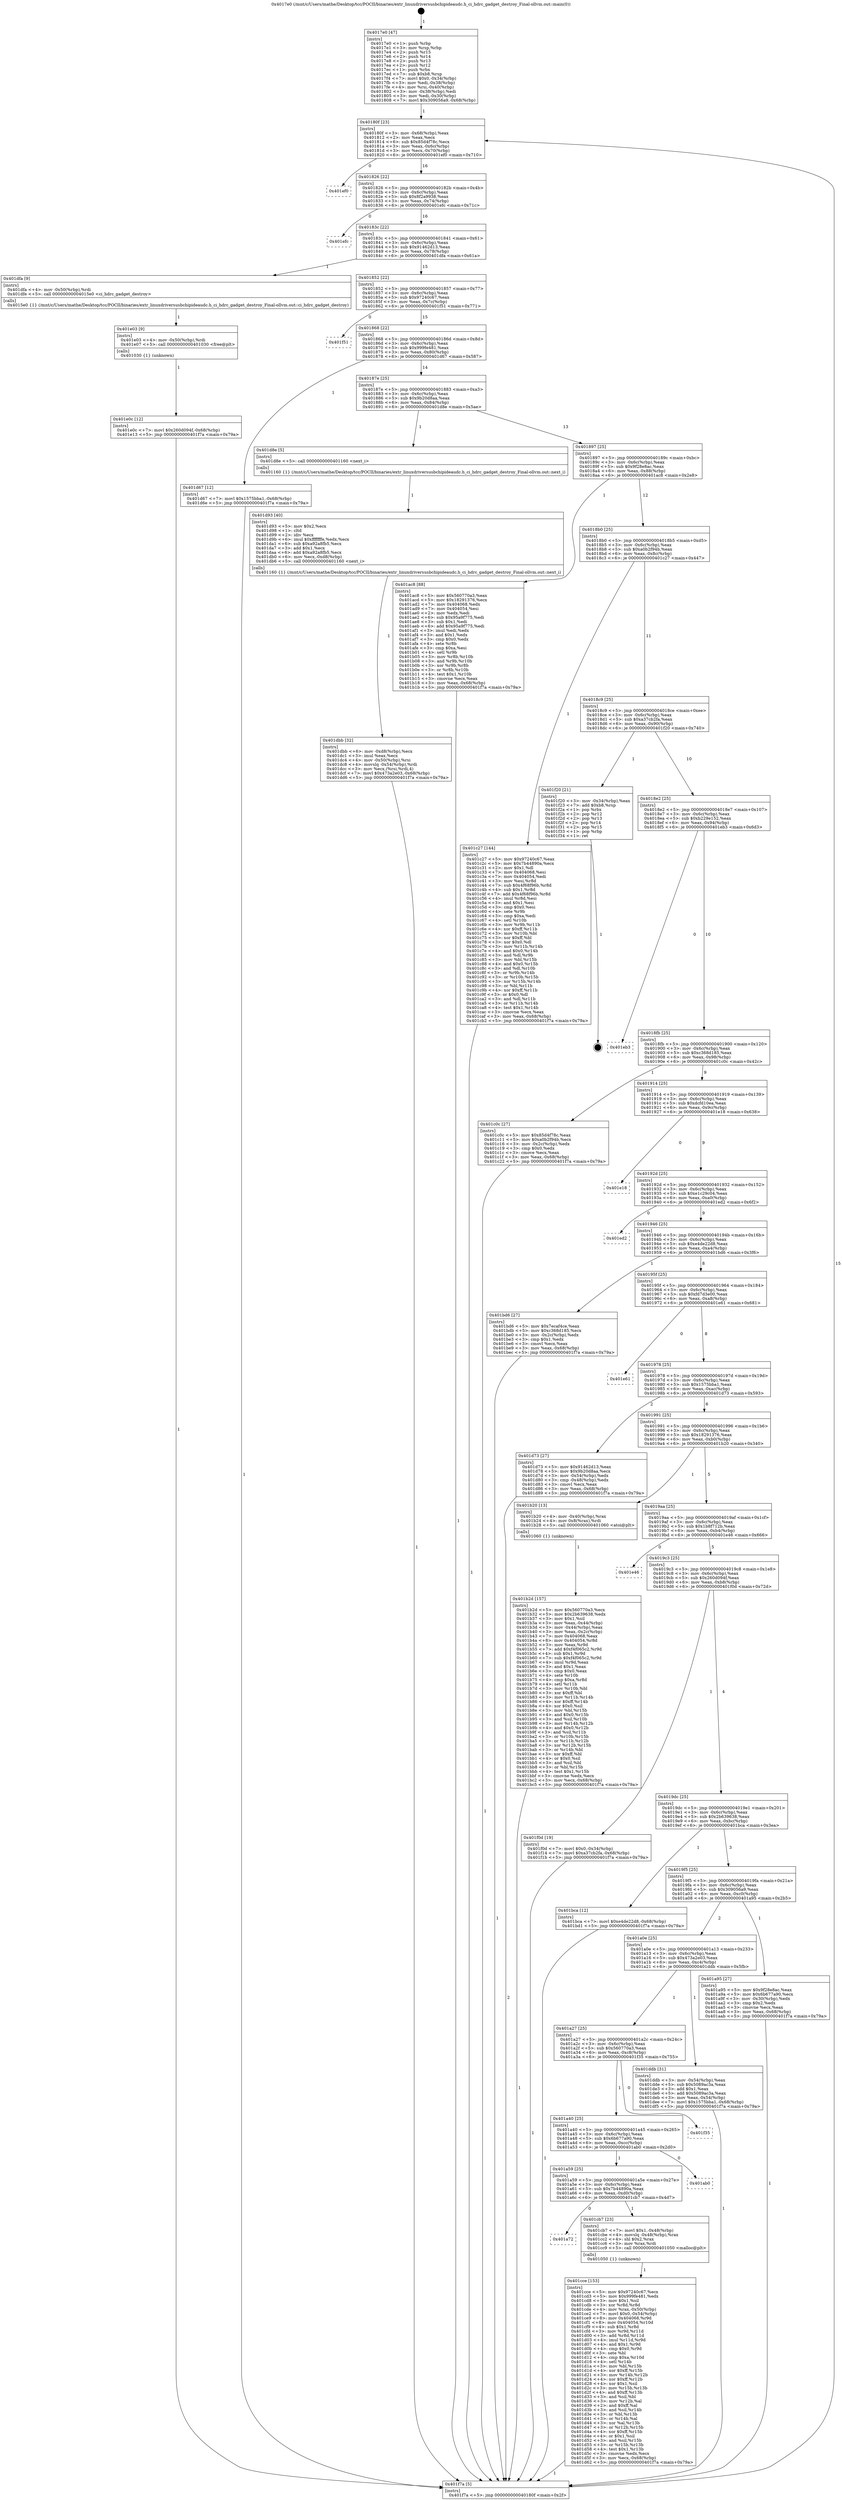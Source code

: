 digraph "0x4017e0" {
  label = "0x4017e0 (/mnt/c/Users/mathe/Desktop/tcc/POCII/binaries/extr_linuxdriversusbchipideaudc.h_ci_hdrc_gadget_destroy_Final-ollvm.out::main(0))"
  labelloc = "t"
  node[shape=record]

  Entry [label="",width=0.3,height=0.3,shape=circle,fillcolor=black,style=filled]
  "0x40180f" [label="{
     0x40180f [23]\l
     | [instrs]\l
     &nbsp;&nbsp;0x40180f \<+3\>: mov -0x68(%rbp),%eax\l
     &nbsp;&nbsp;0x401812 \<+2\>: mov %eax,%ecx\l
     &nbsp;&nbsp;0x401814 \<+6\>: sub $0x85d4f78c,%ecx\l
     &nbsp;&nbsp;0x40181a \<+3\>: mov %eax,-0x6c(%rbp)\l
     &nbsp;&nbsp;0x40181d \<+3\>: mov %ecx,-0x70(%rbp)\l
     &nbsp;&nbsp;0x401820 \<+6\>: je 0000000000401ef0 \<main+0x710\>\l
  }"]
  "0x401ef0" [label="{
     0x401ef0\l
  }", style=dashed]
  "0x401826" [label="{
     0x401826 [22]\l
     | [instrs]\l
     &nbsp;&nbsp;0x401826 \<+5\>: jmp 000000000040182b \<main+0x4b\>\l
     &nbsp;&nbsp;0x40182b \<+3\>: mov -0x6c(%rbp),%eax\l
     &nbsp;&nbsp;0x40182e \<+5\>: sub $0x8f2a9938,%eax\l
     &nbsp;&nbsp;0x401833 \<+3\>: mov %eax,-0x74(%rbp)\l
     &nbsp;&nbsp;0x401836 \<+6\>: je 0000000000401efc \<main+0x71c\>\l
  }"]
  Exit [label="",width=0.3,height=0.3,shape=circle,fillcolor=black,style=filled,peripheries=2]
  "0x401efc" [label="{
     0x401efc\l
  }", style=dashed]
  "0x40183c" [label="{
     0x40183c [22]\l
     | [instrs]\l
     &nbsp;&nbsp;0x40183c \<+5\>: jmp 0000000000401841 \<main+0x61\>\l
     &nbsp;&nbsp;0x401841 \<+3\>: mov -0x6c(%rbp),%eax\l
     &nbsp;&nbsp;0x401844 \<+5\>: sub $0x91462d13,%eax\l
     &nbsp;&nbsp;0x401849 \<+3\>: mov %eax,-0x78(%rbp)\l
     &nbsp;&nbsp;0x40184c \<+6\>: je 0000000000401dfa \<main+0x61a\>\l
  }"]
  "0x401e0c" [label="{
     0x401e0c [12]\l
     | [instrs]\l
     &nbsp;&nbsp;0x401e0c \<+7\>: movl $0x260d094f,-0x68(%rbp)\l
     &nbsp;&nbsp;0x401e13 \<+5\>: jmp 0000000000401f7a \<main+0x79a\>\l
  }"]
  "0x401dfa" [label="{
     0x401dfa [9]\l
     | [instrs]\l
     &nbsp;&nbsp;0x401dfa \<+4\>: mov -0x50(%rbp),%rdi\l
     &nbsp;&nbsp;0x401dfe \<+5\>: call 00000000004015e0 \<ci_hdrc_gadget_destroy\>\l
     | [calls]\l
     &nbsp;&nbsp;0x4015e0 \{1\} (/mnt/c/Users/mathe/Desktop/tcc/POCII/binaries/extr_linuxdriversusbchipideaudc.h_ci_hdrc_gadget_destroy_Final-ollvm.out::ci_hdrc_gadget_destroy)\l
  }"]
  "0x401852" [label="{
     0x401852 [22]\l
     | [instrs]\l
     &nbsp;&nbsp;0x401852 \<+5\>: jmp 0000000000401857 \<main+0x77\>\l
     &nbsp;&nbsp;0x401857 \<+3\>: mov -0x6c(%rbp),%eax\l
     &nbsp;&nbsp;0x40185a \<+5\>: sub $0x97240c67,%eax\l
     &nbsp;&nbsp;0x40185f \<+3\>: mov %eax,-0x7c(%rbp)\l
     &nbsp;&nbsp;0x401862 \<+6\>: je 0000000000401f51 \<main+0x771\>\l
  }"]
  "0x401e03" [label="{
     0x401e03 [9]\l
     | [instrs]\l
     &nbsp;&nbsp;0x401e03 \<+4\>: mov -0x50(%rbp),%rdi\l
     &nbsp;&nbsp;0x401e07 \<+5\>: call 0000000000401030 \<free@plt\>\l
     | [calls]\l
     &nbsp;&nbsp;0x401030 \{1\} (unknown)\l
  }"]
  "0x401f51" [label="{
     0x401f51\l
  }", style=dashed]
  "0x401868" [label="{
     0x401868 [22]\l
     | [instrs]\l
     &nbsp;&nbsp;0x401868 \<+5\>: jmp 000000000040186d \<main+0x8d\>\l
     &nbsp;&nbsp;0x40186d \<+3\>: mov -0x6c(%rbp),%eax\l
     &nbsp;&nbsp;0x401870 \<+5\>: sub $0x999fe481,%eax\l
     &nbsp;&nbsp;0x401875 \<+3\>: mov %eax,-0x80(%rbp)\l
     &nbsp;&nbsp;0x401878 \<+6\>: je 0000000000401d67 \<main+0x587\>\l
  }"]
  "0x401dbb" [label="{
     0x401dbb [32]\l
     | [instrs]\l
     &nbsp;&nbsp;0x401dbb \<+6\>: mov -0xd8(%rbp),%ecx\l
     &nbsp;&nbsp;0x401dc1 \<+3\>: imul %eax,%ecx\l
     &nbsp;&nbsp;0x401dc4 \<+4\>: mov -0x50(%rbp),%rsi\l
     &nbsp;&nbsp;0x401dc8 \<+4\>: movslq -0x54(%rbp),%rdi\l
     &nbsp;&nbsp;0x401dcc \<+3\>: mov %ecx,(%rsi,%rdi,4)\l
     &nbsp;&nbsp;0x401dcf \<+7\>: movl $0x473a2e03,-0x68(%rbp)\l
     &nbsp;&nbsp;0x401dd6 \<+5\>: jmp 0000000000401f7a \<main+0x79a\>\l
  }"]
  "0x401d67" [label="{
     0x401d67 [12]\l
     | [instrs]\l
     &nbsp;&nbsp;0x401d67 \<+7\>: movl $0x1575bba1,-0x68(%rbp)\l
     &nbsp;&nbsp;0x401d6e \<+5\>: jmp 0000000000401f7a \<main+0x79a\>\l
  }"]
  "0x40187e" [label="{
     0x40187e [25]\l
     | [instrs]\l
     &nbsp;&nbsp;0x40187e \<+5\>: jmp 0000000000401883 \<main+0xa3\>\l
     &nbsp;&nbsp;0x401883 \<+3\>: mov -0x6c(%rbp),%eax\l
     &nbsp;&nbsp;0x401886 \<+5\>: sub $0x9b20d8aa,%eax\l
     &nbsp;&nbsp;0x40188b \<+6\>: mov %eax,-0x84(%rbp)\l
     &nbsp;&nbsp;0x401891 \<+6\>: je 0000000000401d8e \<main+0x5ae\>\l
  }"]
  "0x401d93" [label="{
     0x401d93 [40]\l
     | [instrs]\l
     &nbsp;&nbsp;0x401d93 \<+5\>: mov $0x2,%ecx\l
     &nbsp;&nbsp;0x401d98 \<+1\>: cltd\l
     &nbsp;&nbsp;0x401d99 \<+2\>: idiv %ecx\l
     &nbsp;&nbsp;0x401d9b \<+6\>: imul $0xfffffffe,%edx,%ecx\l
     &nbsp;&nbsp;0x401da1 \<+6\>: sub $0xa92a8fb5,%ecx\l
     &nbsp;&nbsp;0x401da7 \<+3\>: add $0x1,%ecx\l
     &nbsp;&nbsp;0x401daa \<+6\>: add $0xa92a8fb5,%ecx\l
     &nbsp;&nbsp;0x401db0 \<+6\>: mov %ecx,-0xd8(%rbp)\l
     &nbsp;&nbsp;0x401db6 \<+5\>: call 0000000000401160 \<next_i\>\l
     | [calls]\l
     &nbsp;&nbsp;0x401160 \{1\} (/mnt/c/Users/mathe/Desktop/tcc/POCII/binaries/extr_linuxdriversusbchipideaudc.h_ci_hdrc_gadget_destroy_Final-ollvm.out::next_i)\l
  }"]
  "0x401d8e" [label="{
     0x401d8e [5]\l
     | [instrs]\l
     &nbsp;&nbsp;0x401d8e \<+5\>: call 0000000000401160 \<next_i\>\l
     | [calls]\l
     &nbsp;&nbsp;0x401160 \{1\} (/mnt/c/Users/mathe/Desktop/tcc/POCII/binaries/extr_linuxdriversusbchipideaudc.h_ci_hdrc_gadget_destroy_Final-ollvm.out::next_i)\l
  }"]
  "0x401897" [label="{
     0x401897 [25]\l
     | [instrs]\l
     &nbsp;&nbsp;0x401897 \<+5\>: jmp 000000000040189c \<main+0xbc\>\l
     &nbsp;&nbsp;0x40189c \<+3\>: mov -0x6c(%rbp),%eax\l
     &nbsp;&nbsp;0x40189f \<+5\>: sub $0x9f28e8ac,%eax\l
     &nbsp;&nbsp;0x4018a4 \<+6\>: mov %eax,-0x88(%rbp)\l
     &nbsp;&nbsp;0x4018aa \<+6\>: je 0000000000401ac8 \<main+0x2e8\>\l
  }"]
  "0x401cce" [label="{
     0x401cce [153]\l
     | [instrs]\l
     &nbsp;&nbsp;0x401cce \<+5\>: mov $0x97240c67,%ecx\l
     &nbsp;&nbsp;0x401cd3 \<+5\>: mov $0x999fe481,%edx\l
     &nbsp;&nbsp;0x401cd8 \<+3\>: mov $0x1,%sil\l
     &nbsp;&nbsp;0x401cdb \<+3\>: xor %r8d,%r8d\l
     &nbsp;&nbsp;0x401cde \<+4\>: mov %rax,-0x50(%rbp)\l
     &nbsp;&nbsp;0x401ce2 \<+7\>: movl $0x0,-0x54(%rbp)\l
     &nbsp;&nbsp;0x401ce9 \<+8\>: mov 0x404068,%r9d\l
     &nbsp;&nbsp;0x401cf1 \<+8\>: mov 0x404054,%r10d\l
     &nbsp;&nbsp;0x401cf9 \<+4\>: sub $0x1,%r8d\l
     &nbsp;&nbsp;0x401cfd \<+3\>: mov %r9d,%r11d\l
     &nbsp;&nbsp;0x401d00 \<+3\>: add %r8d,%r11d\l
     &nbsp;&nbsp;0x401d03 \<+4\>: imul %r11d,%r9d\l
     &nbsp;&nbsp;0x401d07 \<+4\>: and $0x1,%r9d\l
     &nbsp;&nbsp;0x401d0b \<+4\>: cmp $0x0,%r9d\l
     &nbsp;&nbsp;0x401d0f \<+3\>: sete %bl\l
     &nbsp;&nbsp;0x401d12 \<+4\>: cmp $0xa,%r10d\l
     &nbsp;&nbsp;0x401d16 \<+4\>: setl %r14b\l
     &nbsp;&nbsp;0x401d1a \<+3\>: mov %bl,%r15b\l
     &nbsp;&nbsp;0x401d1d \<+4\>: xor $0xff,%r15b\l
     &nbsp;&nbsp;0x401d21 \<+3\>: mov %r14b,%r12b\l
     &nbsp;&nbsp;0x401d24 \<+4\>: xor $0xff,%r12b\l
     &nbsp;&nbsp;0x401d28 \<+4\>: xor $0x1,%sil\l
     &nbsp;&nbsp;0x401d2c \<+3\>: mov %r15b,%r13b\l
     &nbsp;&nbsp;0x401d2f \<+4\>: and $0xff,%r13b\l
     &nbsp;&nbsp;0x401d33 \<+3\>: and %sil,%bl\l
     &nbsp;&nbsp;0x401d36 \<+3\>: mov %r12b,%al\l
     &nbsp;&nbsp;0x401d39 \<+2\>: and $0xff,%al\l
     &nbsp;&nbsp;0x401d3b \<+3\>: and %sil,%r14b\l
     &nbsp;&nbsp;0x401d3e \<+3\>: or %bl,%r13b\l
     &nbsp;&nbsp;0x401d41 \<+3\>: or %r14b,%al\l
     &nbsp;&nbsp;0x401d44 \<+3\>: xor %al,%r13b\l
     &nbsp;&nbsp;0x401d47 \<+3\>: or %r12b,%r15b\l
     &nbsp;&nbsp;0x401d4a \<+4\>: xor $0xff,%r15b\l
     &nbsp;&nbsp;0x401d4e \<+4\>: or $0x1,%sil\l
     &nbsp;&nbsp;0x401d52 \<+3\>: and %sil,%r15b\l
     &nbsp;&nbsp;0x401d55 \<+3\>: or %r15b,%r13b\l
     &nbsp;&nbsp;0x401d58 \<+4\>: test $0x1,%r13b\l
     &nbsp;&nbsp;0x401d5c \<+3\>: cmovne %edx,%ecx\l
     &nbsp;&nbsp;0x401d5f \<+3\>: mov %ecx,-0x68(%rbp)\l
     &nbsp;&nbsp;0x401d62 \<+5\>: jmp 0000000000401f7a \<main+0x79a\>\l
  }"]
  "0x401ac8" [label="{
     0x401ac8 [88]\l
     | [instrs]\l
     &nbsp;&nbsp;0x401ac8 \<+5\>: mov $0x560770a3,%eax\l
     &nbsp;&nbsp;0x401acd \<+5\>: mov $0x18291376,%ecx\l
     &nbsp;&nbsp;0x401ad2 \<+7\>: mov 0x404068,%edx\l
     &nbsp;&nbsp;0x401ad9 \<+7\>: mov 0x404054,%esi\l
     &nbsp;&nbsp;0x401ae0 \<+2\>: mov %edx,%edi\l
     &nbsp;&nbsp;0x401ae2 \<+6\>: sub $0x95a9f775,%edi\l
     &nbsp;&nbsp;0x401ae8 \<+3\>: sub $0x1,%edi\l
     &nbsp;&nbsp;0x401aeb \<+6\>: add $0x95a9f775,%edi\l
     &nbsp;&nbsp;0x401af1 \<+3\>: imul %edi,%edx\l
     &nbsp;&nbsp;0x401af4 \<+3\>: and $0x1,%edx\l
     &nbsp;&nbsp;0x401af7 \<+3\>: cmp $0x0,%edx\l
     &nbsp;&nbsp;0x401afa \<+4\>: sete %r8b\l
     &nbsp;&nbsp;0x401afe \<+3\>: cmp $0xa,%esi\l
     &nbsp;&nbsp;0x401b01 \<+4\>: setl %r9b\l
     &nbsp;&nbsp;0x401b05 \<+3\>: mov %r8b,%r10b\l
     &nbsp;&nbsp;0x401b08 \<+3\>: and %r9b,%r10b\l
     &nbsp;&nbsp;0x401b0b \<+3\>: xor %r9b,%r8b\l
     &nbsp;&nbsp;0x401b0e \<+3\>: or %r8b,%r10b\l
     &nbsp;&nbsp;0x401b11 \<+4\>: test $0x1,%r10b\l
     &nbsp;&nbsp;0x401b15 \<+3\>: cmovne %ecx,%eax\l
     &nbsp;&nbsp;0x401b18 \<+3\>: mov %eax,-0x68(%rbp)\l
     &nbsp;&nbsp;0x401b1b \<+5\>: jmp 0000000000401f7a \<main+0x79a\>\l
  }"]
  "0x4018b0" [label="{
     0x4018b0 [25]\l
     | [instrs]\l
     &nbsp;&nbsp;0x4018b0 \<+5\>: jmp 00000000004018b5 \<main+0xd5\>\l
     &nbsp;&nbsp;0x4018b5 \<+3\>: mov -0x6c(%rbp),%eax\l
     &nbsp;&nbsp;0x4018b8 \<+5\>: sub $0xa0b2f94b,%eax\l
     &nbsp;&nbsp;0x4018bd \<+6\>: mov %eax,-0x8c(%rbp)\l
     &nbsp;&nbsp;0x4018c3 \<+6\>: je 0000000000401c27 \<main+0x447\>\l
  }"]
  "0x401a72" [label="{
     0x401a72\l
  }", style=dashed]
  "0x401c27" [label="{
     0x401c27 [144]\l
     | [instrs]\l
     &nbsp;&nbsp;0x401c27 \<+5\>: mov $0x97240c67,%eax\l
     &nbsp;&nbsp;0x401c2c \<+5\>: mov $0x7b44890a,%ecx\l
     &nbsp;&nbsp;0x401c31 \<+2\>: mov $0x1,%dl\l
     &nbsp;&nbsp;0x401c33 \<+7\>: mov 0x404068,%esi\l
     &nbsp;&nbsp;0x401c3a \<+7\>: mov 0x404054,%edi\l
     &nbsp;&nbsp;0x401c41 \<+3\>: mov %esi,%r8d\l
     &nbsp;&nbsp;0x401c44 \<+7\>: sub $0x4f68f96b,%r8d\l
     &nbsp;&nbsp;0x401c4b \<+4\>: sub $0x1,%r8d\l
     &nbsp;&nbsp;0x401c4f \<+7\>: add $0x4f68f96b,%r8d\l
     &nbsp;&nbsp;0x401c56 \<+4\>: imul %r8d,%esi\l
     &nbsp;&nbsp;0x401c5a \<+3\>: and $0x1,%esi\l
     &nbsp;&nbsp;0x401c5d \<+3\>: cmp $0x0,%esi\l
     &nbsp;&nbsp;0x401c60 \<+4\>: sete %r9b\l
     &nbsp;&nbsp;0x401c64 \<+3\>: cmp $0xa,%edi\l
     &nbsp;&nbsp;0x401c67 \<+4\>: setl %r10b\l
     &nbsp;&nbsp;0x401c6b \<+3\>: mov %r9b,%r11b\l
     &nbsp;&nbsp;0x401c6e \<+4\>: xor $0xff,%r11b\l
     &nbsp;&nbsp;0x401c72 \<+3\>: mov %r10b,%bl\l
     &nbsp;&nbsp;0x401c75 \<+3\>: xor $0xff,%bl\l
     &nbsp;&nbsp;0x401c78 \<+3\>: xor $0x0,%dl\l
     &nbsp;&nbsp;0x401c7b \<+3\>: mov %r11b,%r14b\l
     &nbsp;&nbsp;0x401c7e \<+4\>: and $0x0,%r14b\l
     &nbsp;&nbsp;0x401c82 \<+3\>: and %dl,%r9b\l
     &nbsp;&nbsp;0x401c85 \<+3\>: mov %bl,%r15b\l
     &nbsp;&nbsp;0x401c88 \<+4\>: and $0x0,%r15b\l
     &nbsp;&nbsp;0x401c8c \<+3\>: and %dl,%r10b\l
     &nbsp;&nbsp;0x401c8f \<+3\>: or %r9b,%r14b\l
     &nbsp;&nbsp;0x401c92 \<+3\>: or %r10b,%r15b\l
     &nbsp;&nbsp;0x401c95 \<+3\>: xor %r15b,%r14b\l
     &nbsp;&nbsp;0x401c98 \<+3\>: or %bl,%r11b\l
     &nbsp;&nbsp;0x401c9b \<+4\>: xor $0xff,%r11b\l
     &nbsp;&nbsp;0x401c9f \<+3\>: or $0x0,%dl\l
     &nbsp;&nbsp;0x401ca2 \<+3\>: and %dl,%r11b\l
     &nbsp;&nbsp;0x401ca5 \<+3\>: or %r11b,%r14b\l
     &nbsp;&nbsp;0x401ca8 \<+4\>: test $0x1,%r14b\l
     &nbsp;&nbsp;0x401cac \<+3\>: cmovne %ecx,%eax\l
     &nbsp;&nbsp;0x401caf \<+3\>: mov %eax,-0x68(%rbp)\l
     &nbsp;&nbsp;0x401cb2 \<+5\>: jmp 0000000000401f7a \<main+0x79a\>\l
  }"]
  "0x4018c9" [label="{
     0x4018c9 [25]\l
     | [instrs]\l
     &nbsp;&nbsp;0x4018c9 \<+5\>: jmp 00000000004018ce \<main+0xee\>\l
     &nbsp;&nbsp;0x4018ce \<+3\>: mov -0x6c(%rbp),%eax\l
     &nbsp;&nbsp;0x4018d1 \<+5\>: sub $0xa37cb2fa,%eax\l
     &nbsp;&nbsp;0x4018d6 \<+6\>: mov %eax,-0x90(%rbp)\l
     &nbsp;&nbsp;0x4018dc \<+6\>: je 0000000000401f20 \<main+0x740\>\l
  }"]
  "0x401cb7" [label="{
     0x401cb7 [23]\l
     | [instrs]\l
     &nbsp;&nbsp;0x401cb7 \<+7\>: movl $0x1,-0x48(%rbp)\l
     &nbsp;&nbsp;0x401cbe \<+4\>: movslq -0x48(%rbp),%rax\l
     &nbsp;&nbsp;0x401cc2 \<+4\>: shl $0x2,%rax\l
     &nbsp;&nbsp;0x401cc6 \<+3\>: mov %rax,%rdi\l
     &nbsp;&nbsp;0x401cc9 \<+5\>: call 0000000000401050 \<malloc@plt\>\l
     | [calls]\l
     &nbsp;&nbsp;0x401050 \{1\} (unknown)\l
  }"]
  "0x401f20" [label="{
     0x401f20 [21]\l
     | [instrs]\l
     &nbsp;&nbsp;0x401f20 \<+3\>: mov -0x34(%rbp),%eax\l
     &nbsp;&nbsp;0x401f23 \<+7\>: add $0xb8,%rsp\l
     &nbsp;&nbsp;0x401f2a \<+1\>: pop %rbx\l
     &nbsp;&nbsp;0x401f2b \<+2\>: pop %r12\l
     &nbsp;&nbsp;0x401f2d \<+2\>: pop %r13\l
     &nbsp;&nbsp;0x401f2f \<+2\>: pop %r14\l
     &nbsp;&nbsp;0x401f31 \<+2\>: pop %r15\l
     &nbsp;&nbsp;0x401f33 \<+1\>: pop %rbp\l
     &nbsp;&nbsp;0x401f34 \<+1\>: ret\l
  }"]
  "0x4018e2" [label="{
     0x4018e2 [25]\l
     | [instrs]\l
     &nbsp;&nbsp;0x4018e2 \<+5\>: jmp 00000000004018e7 \<main+0x107\>\l
     &nbsp;&nbsp;0x4018e7 \<+3\>: mov -0x6c(%rbp),%eax\l
     &nbsp;&nbsp;0x4018ea \<+5\>: sub $0xb229e152,%eax\l
     &nbsp;&nbsp;0x4018ef \<+6\>: mov %eax,-0x94(%rbp)\l
     &nbsp;&nbsp;0x4018f5 \<+6\>: je 0000000000401eb3 \<main+0x6d3\>\l
  }"]
  "0x401a59" [label="{
     0x401a59 [25]\l
     | [instrs]\l
     &nbsp;&nbsp;0x401a59 \<+5\>: jmp 0000000000401a5e \<main+0x27e\>\l
     &nbsp;&nbsp;0x401a5e \<+3\>: mov -0x6c(%rbp),%eax\l
     &nbsp;&nbsp;0x401a61 \<+5\>: sub $0x7b44890a,%eax\l
     &nbsp;&nbsp;0x401a66 \<+6\>: mov %eax,-0xd0(%rbp)\l
     &nbsp;&nbsp;0x401a6c \<+6\>: je 0000000000401cb7 \<main+0x4d7\>\l
  }"]
  "0x401eb3" [label="{
     0x401eb3\l
  }", style=dashed]
  "0x4018fb" [label="{
     0x4018fb [25]\l
     | [instrs]\l
     &nbsp;&nbsp;0x4018fb \<+5\>: jmp 0000000000401900 \<main+0x120\>\l
     &nbsp;&nbsp;0x401900 \<+3\>: mov -0x6c(%rbp),%eax\l
     &nbsp;&nbsp;0x401903 \<+5\>: sub $0xc368d185,%eax\l
     &nbsp;&nbsp;0x401908 \<+6\>: mov %eax,-0x98(%rbp)\l
     &nbsp;&nbsp;0x40190e \<+6\>: je 0000000000401c0c \<main+0x42c\>\l
  }"]
  "0x401ab0" [label="{
     0x401ab0\l
  }", style=dashed]
  "0x401c0c" [label="{
     0x401c0c [27]\l
     | [instrs]\l
     &nbsp;&nbsp;0x401c0c \<+5\>: mov $0x85d4f78c,%eax\l
     &nbsp;&nbsp;0x401c11 \<+5\>: mov $0xa0b2f94b,%ecx\l
     &nbsp;&nbsp;0x401c16 \<+3\>: mov -0x2c(%rbp),%edx\l
     &nbsp;&nbsp;0x401c19 \<+3\>: cmp $0x0,%edx\l
     &nbsp;&nbsp;0x401c1c \<+3\>: cmove %ecx,%eax\l
     &nbsp;&nbsp;0x401c1f \<+3\>: mov %eax,-0x68(%rbp)\l
     &nbsp;&nbsp;0x401c22 \<+5\>: jmp 0000000000401f7a \<main+0x79a\>\l
  }"]
  "0x401914" [label="{
     0x401914 [25]\l
     | [instrs]\l
     &nbsp;&nbsp;0x401914 \<+5\>: jmp 0000000000401919 \<main+0x139\>\l
     &nbsp;&nbsp;0x401919 \<+3\>: mov -0x6c(%rbp),%eax\l
     &nbsp;&nbsp;0x40191c \<+5\>: sub $0xdcfd10ea,%eax\l
     &nbsp;&nbsp;0x401921 \<+6\>: mov %eax,-0x9c(%rbp)\l
     &nbsp;&nbsp;0x401927 \<+6\>: je 0000000000401e18 \<main+0x638\>\l
  }"]
  "0x401a40" [label="{
     0x401a40 [25]\l
     | [instrs]\l
     &nbsp;&nbsp;0x401a40 \<+5\>: jmp 0000000000401a45 \<main+0x265\>\l
     &nbsp;&nbsp;0x401a45 \<+3\>: mov -0x6c(%rbp),%eax\l
     &nbsp;&nbsp;0x401a48 \<+5\>: sub $0x6b677a90,%eax\l
     &nbsp;&nbsp;0x401a4d \<+6\>: mov %eax,-0xcc(%rbp)\l
     &nbsp;&nbsp;0x401a53 \<+6\>: je 0000000000401ab0 \<main+0x2d0\>\l
  }"]
  "0x401e18" [label="{
     0x401e18\l
  }", style=dashed]
  "0x40192d" [label="{
     0x40192d [25]\l
     | [instrs]\l
     &nbsp;&nbsp;0x40192d \<+5\>: jmp 0000000000401932 \<main+0x152\>\l
     &nbsp;&nbsp;0x401932 \<+3\>: mov -0x6c(%rbp),%eax\l
     &nbsp;&nbsp;0x401935 \<+5\>: sub $0xe1c29c04,%eax\l
     &nbsp;&nbsp;0x40193a \<+6\>: mov %eax,-0xa0(%rbp)\l
     &nbsp;&nbsp;0x401940 \<+6\>: je 0000000000401ed2 \<main+0x6f2\>\l
  }"]
  "0x401f35" [label="{
     0x401f35\l
  }", style=dashed]
  "0x401ed2" [label="{
     0x401ed2\l
  }", style=dashed]
  "0x401946" [label="{
     0x401946 [25]\l
     | [instrs]\l
     &nbsp;&nbsp;0x401946 \<+5\>: jmp 000000000040194b \<main+0x16b\>\l
     &nbsp;&nbsp;0x40194b \<+3\>: mov -0x6c(%rbp),%eax\l
     &nbsp;&nbsp;0x40194e \<+5\>: sub $0xe4de22d8,%eax\l
     &nbsp;&nbsp;0x401953 \<+6\>: mov %eax,-0xa4(%rbp)\l
     &nbsp;&nbsp;0x401959 \<+6\>: je 0000000000401bd6 \<main+0x3f6\>\l
  }"]
  "0x401a27" [label="{
     0x401a27 [25]\l
     | [instrs]\l
     &nbsp;&nbsp;0x401a27 \<+5\>: jmp 0000000000401a2c \<main+0x24c\>\l
     &nbsp;&nbsp;0x401a2c \<+3\>: mov -0x6c(%rbp),%eax\l
     &nbsp;&nbsp;0x401a2f \<+5\>: sub $0x560770a3,%eax\l
     &nbsp;&nbsp;0x401a34 \<+6\>: mov %eax,-0xc8(%rbp)\l
     &nbsp;&nbsp;0x401a3a \<+6\>: je 0000000000401f35 \<main+0x755\>\l
  }"]
  "0x401bd6" [label="{
     0x401bd6 [27]\l
     | [instrs]\l
     &nbsp;&nbsp;0x401bd6 \<+5\>: mov $0x7ecaf4ce,%eax\l
     &nbsp;&nbsp;0x401bdb \<+5\>: mov $0xc368d185,%ecx\l
     &nbsp;&nbsp;0x401be0 \<+3\>: mov -0x2c(%rbp),%edx\l
     &nbsp;&nbsp;0x401be3 \<+3\>: cmp $0x1,%edx\l
     &nbsp;&nbsp;0x401be6 \<+3\>: cmovl %ecx,%eax\l
     &nbsp;&nbsp;0x401be9 \<+3\>: mov %eax,-0x68(%rbp)\l
     &nbsp;&nbsp;0x401bec \<+5\>: jmp 0000000000401f7a \<main+0x79a\>\l
  }"]
  "0x40195f" [label="{
     0x40195f [25]\l
     | [instrs]\l
     &nbsp;&nbsp;0x40195f \<+5\>: jmp 0000000000401964 \<main+0x184\>\l
     &nbsp;&nbsp;0x401964 \<+3\>: mov -0x6c(%rbp),%eax\l
     &nbsp;&nbsp;0x401967 \<+5\>: sub $0xfd7d3e00,%eax\l
     &nbsp;&nbsp;0x40196c \<+6\>: mov %eax,-0xa8(%rbp)\l
     &nbsp;&nbsp;0x401972 \<+6\>: je 0000000000401e61 \<main+0x681\>\l
  }"]
  "0x401ddb" [label="{
     0x401ddb [31]\l
     | [instrs]\l
     &nbsp;&nbsp;0x401ddb \<+3\>: mov -0x54(%rbp),%eax\l
     &nbsp;&nbsp;0x401dde \<+5\>: sub $0x5089ac3a,%eax\l
     &nbsp;&nbsp;0x401de3 \<+3\>: add $0x1,%eax\l
     &nbsp;&nbsp;0x401de6 \<+5\>: add $0x5089ac3a,%eax\l
     &nbsp;&nbsp;0x401deb \<+3\>: mov %eax,-0x54(%rbp)\l
     &nbsp;&nbsp;0x401dee \<+7\>: movl $0x1575bba1,-0x68(%rbp)\l
     &nbsp;&nbsp;0x401df5 \<+5\>: jmp 0000000000401f7a \<main+0x79a\>\l
  }"]
  "0x401e61" [label="{
     0x401e61\l
  }", style=dashed]
  "0x401978" [label="{
     0x401978 [25]\l
     | [instrs]\l
     &nbsp;&nbsp;0x401978 \<+5\>: jmp 000000000040197d \<main+0x19d\>\l
     &nbsp;&nbsp;0x40197d \<+3\>: mov -0x6c(%rbp),%eax\l
     &nbsp;&nbsp;0x401980 \<+5\>: sub $0x1575bba1,%eax\l
     &nbsp;&nbsp;0x401985 \<+6\>: mov %eax,-0xac(%rbp)\l
     &nbsp;&nbsp;0x40198b \<+6\>: je 0000000000401d73 \<main+0x593\>\l
  }"]
  "0x401b2d" [label="{
     0x401b2d [157]\l
     | [instrs]\l
     &nbsp;&nbsp;0x401b2d \<+5\>: mov $0x560770a3,%ecx\l
     &nbsp;&nbsp;0x401b32 \<+5\>: mov $0x2b639638,%edx\l
     &nbsp;&nbsp;0x401b37 \<+3\>: mov $0x1,%sil\l
     &nbsp;&nbsp;0x401b3a \<+3\>: mov %eax,-0x44(%rbp)\l
     &nbsp;&nbsp;0x401b3d \<+3\>: mov -0x44(%rbp),%eax\l
     &nbsp;&nbsp;0x401b40 \<+3\>: mov %eax,-0x2c(%rbp)\l
     &nbsp;&nbsp;0x401b43 \<+7\>: mov 0x404068,%eax\l
     &nbsp;&nbsp;0x401b4a \<+8\>: mov 0x404054,%r8d\l
     &nbsp;&nbsp;0x401b52 \<+3\>: mov %eax,%r9d\l
     &nbsp;&nbsp;0x401b55 \<+7\>: add $0xf4f065c2,%r9d\l
     &nbsp;&nbsp;0x401b5c \<+4\>: sub $0x1,%r9d\l
     &nbsp;&nbsp;0x401b60 \<+7\>: sub $0xf4f065c2,%r9d\l
     &nbsp;&nbsp;0x401b67 \<+4\>: imul %r9d,%eax\l
     &nbsp;&nbsp;0x401b6b \<+3\>: and $0x1,%eax\l
     &nbsp;&nbsp;0x401b6e \<+3\>: cmp $0x0,%eax\l
     &nbsp;&nbsp;0x401b71 \<+4\>: sete %r10b\l
     &nbsp;&nbsp;0x401b75 \<+4\>: cmp $0xa,%r8d\l
     &nbsp;&nbsp;0x401b79 \<+4\>: setl %r11b\l
     &nbsp;&nbsp;0x401b7d \<+3\>: mov %r10b,%bl\l
     &nbsp;&nbsp;0x401b80 \<+3\>: xor $0xff,%bl\l
     &nbsp;&nbsp;0x401b83 \<+3\>: mov %r11b,%r14b\l
     &nbsp;&nbsp;0x401b86 \<+4\>: xor $0xff,%r14b\l
     &nbsp;&nbsp;0x401b8a \<+4\>: xor $0x0,%sil\l
     &nbsp;&nbsp;0x401b8e \<+3\>: mov %bl,%r15b\l
     &nbsp;&nbsp;0x401b91 \<+4\>: and $0x0,%r15b\l
     &nbsp;&nbsp;0x401b95 \<+3\>: and %sil,%r10b\l
     &nbsp;&nbsp;0x401b98 \<+3\>: mov %r14b,%r12b\l
     &nbsp;&nbsp;0x401b9b \<+4\>: and $0x0,%r12b\l
     &nbsp;&nbsp;0x401b9f \<+3\>: and %sil,%r11b\l
     &nbsp;&nbsp;0x401ba2 \<+3\>: or %r10b,%r15b\l
     &nbsp;&nbsp;0x401ba5 \<+3\>: or %r11b,%r12b\l
     &nbsp;&nbsp;0x401ba8 \<+3\>: xor %r12b,%r15b\l
     &nbsp;&nbsp;0x401bab \<+3\>: or %r14b,%bl\l
     &nbsp;&nbsp;0x401bae \<+3\>: xor $0xff,%bl\l
     &nbsp;&nbsp;0x401bb1 \<+4\>: or $0x0,%sil\l
     &nbsp;&nbsp;0x401bb5 \<+3\>: and %sil,%bl\l
     &nbsp;&nbsp;0x401bb8 \<+3\>: or %bl,%r15b\l
     &nbsp;&nbsp;0x401bbb \<+4\>: test $0x1,%r15b\l
     &nbsp;&nbsp;0x401bbf \<+3\>: cmovne %edx,%ecx\l
     &nbsp;&nbsp;0x401bc2 \<+3\>: mov %ecx,-0x68(%rbp)\l
     &nbsp;&nbsp;0x401bc5 \<+5\>: jmp 0000000000401f7a \<main+0x79a\>\l
  }"]
  "0x401d73" [label="{
     0x401d73 [27]\l
     | [instrs]\l
     &nbsp;&nbsp;0x401d73 \<+5\>: mov $0x91462d13,%eax\l
     &nbsp;&nbsp;0x401d78 \<+5\>: mov $0x9b20d8aa,%ecx\l
     &nbsp;&nbsp;0x401d7d \<+3\>: mov -0x54(%rbp),%edx\l
     &nbsp;&nbsp;0x401d80 \<+3\>: cmp -0x48(%rbp),%edx\l
     &nbsp;&nbsp;0x401d83 \<+3\>: cmovl %ecx,%eax\l
     &nbsp;&nbsp;0x401d86 \<+3\>: mov %eax,-0x68(%rbp)\l
     &nbsp;&nbsp;0x401d89 \<+5\>: jmp 0000000000401f7a \<main+0x79a\>\l
  }"]
  "0x401991" [label="{
     0x401991 [25]\l
     | [instrs]\l
     &nbsp;&nbsp;0x401991 \<+5\>: jmp 0000000000401996 \<main+0x1b6\>\l
     &nbsp;&nbsp;0x401996 \<+3\>: mov -0x6c(%rbp),%eax\l
     &nbsp;&nbsp;0x401999 \<+5\>: sub $0x18291376,%eax\l
     &nbsp;&nbsp;0x40199e \<+6\>: mov %eax,-0xb0(%rbp)\l
     &nbsp;&nbsp;0x4019a4 \<+6\>: je 0000000000401b20 \<main+0x340\>\l
  }"]
  "0x4017e0" [label="{
     0x4017e0 [47]\l
     | [instrs]\l
     &nbsp;&nbsp;0x4017e0 \<+1\>: push %rbp\l
     &nbsp;&nbsp;0x4017e1 \<+3\>: mov %rsp,%rbp\l
     &nbsp;&nbsp;0x4017e4 \<+2\>: push %r15\l
     &nbsp;&nbsp;0x4017e6 \<+2\>: push %r14\l
     &nbsp;&nbsp;0x4017e8 \<+2\>: push %r13\l
     &nbsp;&nbsp;0x4017ea \<+2\>: push %r12\l
     &nbsp;&nbsp;0x4017ec \<+1\>: push %rbx\l
     &nbsp;&nbsp;0x4017ed \<+7\>: sub $0xb8,%rsp\l
     &nbsp;&nbsp;0x4017f4 \<+7\>: movl $0x0,-0x34(%rbp)\l
     &nbsp;&nbsp;0x4017fb \<+3\>: mov %edi,-0x38(%rbp)\l
     &nbsp;&nbsp;0x4017fe \<+4\>: mov %rsi,-0x40(%rbp)\l
     &nbsp;&nbsp;0x401802 \<+3\>: mov -0x38(%rbp),%edi\l
     &nbsp;&nbsp;0x401805 \<+3\>: mov %edi,-0x30(%rbp)\l
     &nbsp;&nbsp;0x401808 \<+7\>: movl $0x309056a9,-0x68(%rbp)\l
  }"]
  "0x401b20" [label="{
     0x401b20 [13]\l
     | [instrs]\l
     &nbsp;&nbsp;0x401b20 \<+4\>: mov -0x40(%rbp),%rax\l
     &nbsp;&nbsp;0x401b24 \<+4\>: mov 0x8(%rax),%rdi\l
     &nbsp;&nbsp;0x401b28 \<+5\>: call 0000000000401060 \<atoi@plt\>\l
     | [calls]\l
     &nbsp;&nbsp;0x401060 \{1\} (unknown)\l
  }"]
  "0x4019aa" [label="{
     0x4019aa [25]\l
     | [instrs]\l
     &nbsp;&nbsp;0x4019aa \<+5\>: jmp 00000000004019af \<main+0x1cf\>\l
     &nbsp;&nbsp;0x4019af \<+3\>: mov -0x6c(%rbp),%eax\l
     &nbsp;&nbsp;0x4019b2 \<+5\>: sub $0x1b8f712b,%eax\l
     &nbsp;&nbsp;0x4019b7 \<+6\>: mov %eax,-0xb4(%rbp)\l
     &nbsp;&nbsp;0x4019bd \<+6\>: je 0000000000401e46 \<main+0x666\>\l
  }"]
  "0x401f7a" [label="{
     0x401f7a [5]\l
     | [instrs]\l
     &nbsp;&nbsp;0x401f7a \<+5\>: jmp 000000000040180f \<main+0x2f\>\l
  }"]
  "0x401e46" [label="{
     0x401e46\l
  }", style=dashed]
  "0x4019c3" [label="{
     0x4019c3 [25]\l
     | [instrs]\l
     &nbsp;&nbsp;0x4019c3 \<+5\>: jmp 00000000004019c8 \<main+0x1e8\>\l
     &nbsp;&nbsp;0x4019c8 \<+3\>: mov -0x6c(%rbp),%eax\l
     &nbsp;&nbsp;0x4019cb \<+5\>: sub $0x260d094f,%eax\l
     &nbsp;&nbsp;0x4019d0 \<+6\>: mov %eax,-0xb8(%rbp)\l
     &nbsp;&nbsp;0x4019d6 \<+6\>: je 0000000000401f0d \<main+0x72d\>\l
  }"]
  "0x401a0e" [label="{
     0x401a0e [25]\l
     | [instrs]\l
     &nbsp;&nbsp;0x401a0e \<+5\>: jmp 0000000000401a13 \<main+0x233\>\l
     &nbsp;&nbsp;0x401a13 \<+3\>: mov -0x6c(%rbp),%eax\l
     &nbsp;&nbsp;0x401a16 \<+5\>: sub $0x473a2e03,%eax\l
     &nbsp;&nbsp;0x401a1b \<+6\>: mov %eax,-0xc4(%rbp)\l
     &nbsp;&nbsp;0x401a21 \<+6\>: je 0000000000401ddb \<main+0x5fb\>\l
  }"]
  "0x401f0d" [label="{
     0x401f0d [19]\l
     | [instrs]\l
     &nbsp;&nbsp;0x401f0d \<+7\>: movl $0x0,-0x34(%rbp)\l
     &nbsp;&nbsp;0x401f14 \<+7\>: movl $0xa37cb2fa,-0x68(%rbp)\l
     &nbsp;&nbsp;0x401f1b \<+5\>: jmp 0000000000401f7a \<main+0x79a\>\l
  }"]
  "0x4019dc" [label="{
     0x4019dc [25]\l
     | [instrs]\l
     &nbsp;&nbsp;0x4019dc \<+5\>: jmp 00000000004019e1 \<main+0x201\>\l
     &nbsp;&nbsp;0x4019e1 \<+3\>: mov -0x6c(%rbp),%eax\l
     &nbsp;&nbsp;0x4019e4 \<+5\>: sub $0x2b639638,%eax\l
     &nbsp;&nbsp;0x4019e9 \<+6\>: mov %eax,-0xbc(%rbp)\l
     &nbsp;&nbsp;0x4019ef \<+6\>: je 0000000000401bca \<main+0x3ea\>\l
  }"]
  "0x401a95" [label="{
     0x401a95 [27]\l
     | [instrs]\l
     &nbsp;&nbsp;0x401a95 \<+5\>: mov $0x9f28e8ac,%eax\l
     &nbsp;&nbsp;0x401a9a \<+5\>: mov $0x6b677a90,%ecx\l
     &nbsp;&nbsp;0x401a9f \<+3\>: mov -0x30(%rbp),%edx\l
     &nbsp;&nbsp;0x401aa2 \<+3\>: cmp $0x2,%edx\l
     &nbsp;&nbsp;0x401aa5 \<+3\>: cmovne %ecx,%eax\l
     &nbsp;&nbsp;0x401aa8 \<+3\>: mov %eax,-0x68(%rbp)\l
     &nbsp;&nbsp;0x401aab \<+5\>: jmp 0000000000401f7a \<main+0x79a\>\l
  }"]
  "0x401bca" [label="{
     0x401bca [12]\l
     | [instrs]\l
     &nbsp;&nbsp;0x401bca \<+7\>: movl $0xe4de22d8,-0x68(%rbp)\l
     &nbsp;&nbsp;0x401bd1 \<+5\>: jmp 0000000000401f7a \<main+0x79a\>\l
  }"]
  "0x4019f5" [label="{
     0x4019f5 [25]\l
     | [instrs]\l
     &nbsp;&nbsp;0x4019f5 \<+5\>: jmp 00000000004019fa \<main+0x21a\>\l
     &nbsp;&nbsp;0x4019fa \<+3\>: mov -0x6c(%rbp),%eax\l
     &nbsp;&nbsp;0x4019fd \<+5\>: sub $0x309056a9,%eax\l
     &nbsp;&nbsp;0x401a02 \<+6\>: mov %eax,-0xc0(%rbp)\l
     &nbsp;&nbsp;0x401a08 \<+6\>: je 0000000000401a95 \<main+0x2b5\>\l
  }"]
  Entry -> "0x4017e0" [label=" 1"]
  "0x40180f" -> "0x401ef0" [label=" 0"]
  "0x40180f" -> "0x401826" [label=" 16"]
  "0x401f20" -> Exit [label=" 1"]
  "0x401826" -> "0x401efc" [label=" 0"]
  "0x401826" -> "0x40183c" [label=" 16"]
  "0x401f0d" -> "0x401f7a" [label=" 1"]
  "0x40183c" -> "0x401dfa" [label=" 1"]
  "0x40183c" -> "0x401852" [label=" 15"]
  "0x401e0c" -> "0x401f7a" [label=" 1"]
  "0x401852" -> "0x401f51" [label=" 0"]
  "0x401852" -> "0x401868" [label=" 15"]
  "0x401e03" -> "0x401e0c" [label=" 1"]
  "0x401868" -> "0x401d67" [label=" 1"]
  "0x401868" -> "0x40187e" [label=" 14"]
  "0x401dfa" -> "0x401e03" [label=" 1"]
  "0x40187e" -> "0x401d8e" [label=" 1"]
  "0x40187e" -> "0x401897" [label=" 13"]
  "0x401ddb" -> "0x401f7a" [label=" 1"]
  "0x401897" -> "0x401ac8" [label=" 1"]
  "0x401897" -> "0x4018b0" [label=" 12"]
  "0x401dbb" -> "0x401f7a" [label=" 1"]
  "0x4018b0" -> "0x401c27" [label=" 1"]
  "0x4018b0" -> "0x4018c9" [label=" 11"]
  "0x401d93" -> "0x401dbb" [label=" 1"]
  "0x4018c9" -> "0x401f20" [label=" 1"]
  "0x4018c9" -> "0x4018e2" [label=" 10"]
  "0x401d8e" -> "0x401d93" [label=" 1"]
  "0x4018e2" -> "0x401eb3" [label=" 0"]
  "0x4018e2" -> "0x4018fb" [label=" 10"]
  "0x401d67" -> "0x401f7a" [label=" 1"]
  "0x4018fb" -> "0x401c0c" [label=" 1"]
  "0x4018fb" -> "0x401914" [label=" 9"]
  "0x401cce" -> "0x401f7a" [label=" 1"]
  "0x401914" -> "0x401e18" [label=" 0"]
  "0x401914" -> "0x40192d" [label=" 9"]
  "0x401a59" -> "0x401a72" [label=" 0"]
  "0x40192d" -> "0x401ed2" [label=" 0"]
  "0x40192d" -> "0x401946" [label=" 9"]
  "0x401a59" -> "0x401cb7" [label=" 1"]
  "0x401946" -> "0x401bd6" [label=" 1"]
  "0x401946" -> "0x40195f" [label=" 8"]
  "0x401a40" -> "0x401a59" [label=" 1"]
  "0x40195f" -> "0x401e61" [label=" 0"]
  "0x40195f" -> "0x401978" [label=" 8"]
  "0x401a40" -> "0x401ab0" [label=" 0"]
  "0x401978" -> "0x401d73" [label=" 2"]
  "0x401978" -> "0x401991" [label=" 6"]
  "0x401a27" -> "0x401a40" [label=" 1"]
  "0x401991" -> "0x401b20" [label=" 1"]
  "0x401991" -> "0x4019aa" [label=" 5"]
  "0x401a27" -> "0x401f35" [label=" 0"]
  "0x4019aa" -> "0x401e46" [label=" 0"]
  "0x4019aa" -> "0x4019c3" [label=" 5"]
  "0x401d73" -> "0x401f7a" [label=" 2"]
  "0x4019c3" -> "0x401f0d" [label=" 1"]
  "0x4019c3" -> "0x4019dc" [label=" 4"]
  "0x401a0e" -> "0x401a27" [label=" 1"]
  "0x4019dc" -> "0x401bca" [label=" 1"]
  "0x4019dc" -> "0x4019f5" [label=" 3"]
  "0x401a0e" -> "0x401ddb" [label=" 1"]
  "0x4019f5" -> "0x401a95" [label=" 1"]
  "0x4019f5" -> "0x401a0e" [label=" 2"]
  "0x401a95" -> "0x401f7a" [label=" 1"]
  "0x4017e0" -> "0x40180f" [label=" 1"]
  "0x401f7a" -> "0x40180f" [label=" 15"]
  "0x401ac8" -> "0x401f7a" [label=" 1"]
  "0x401b20" -> "0x401b2d" [label=" 1"]
  "0x401b2d" -> "0x401f7a" [label=" 1"]
  "0x401bca" -> "0x401f7a" [label=" 1"]
  "0x401bd6" -> "0x401f7a" [label=" 1"]
  "0x401c0c" -> "0x401f7a" [label=" 1"]
  "0x401c27" -> "0x401f7a" [label=" 1"]
  "0x401cb7" -> "0x401cce" [label=" 1"]
}
